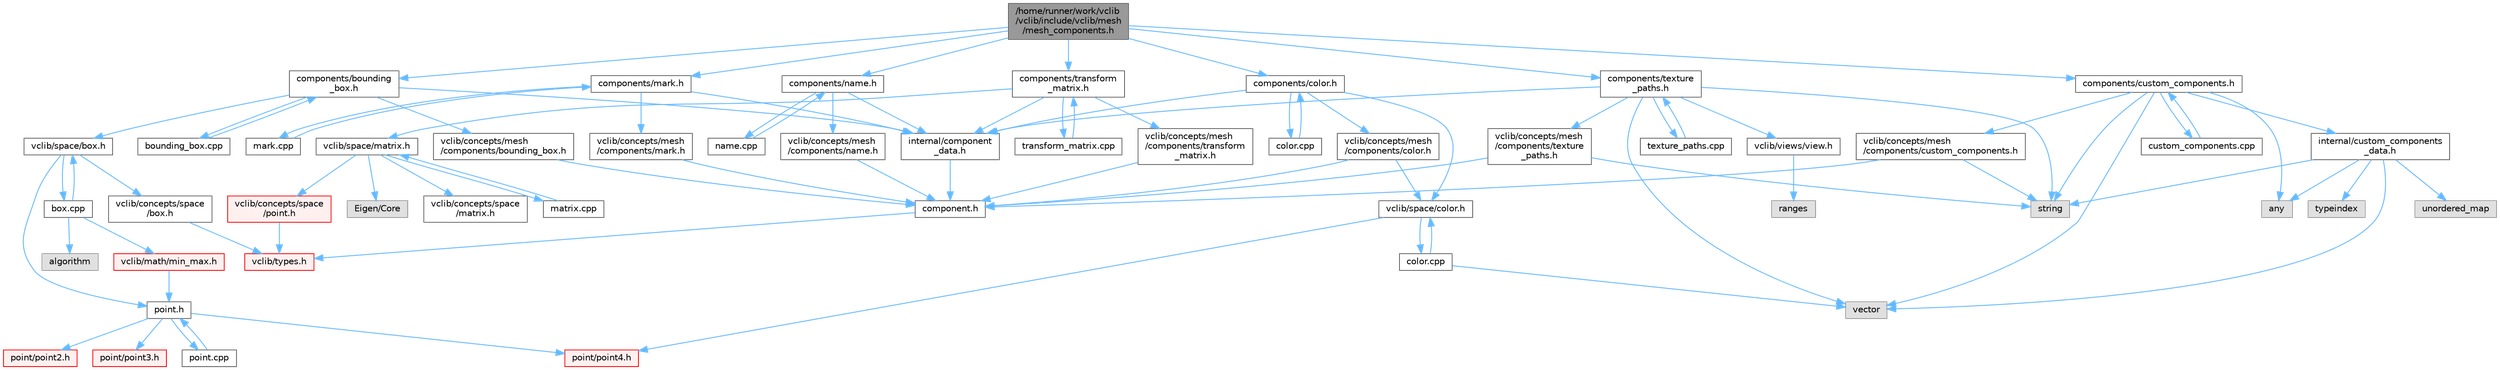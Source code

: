 digraph "/home/runner/work/vclib/vclib/include/vclib/mesh/mesh_components.h"
{
 // LATEX_PDF_SIZE
  bgcolor="transparent";
  edge [fontname=Helvetica,fontsize=10,labelfontname=Helvetica,labelfontsize=10];
  node [fontname=Helvetica,fontsize=10,shape=box,height=0.2,width=0.4];
  Node1 [label="/home/runner/work/vclib\l/vclib/include/vclib/mesh\l/mesh_components.h",height=0.2,width=0.4,color="gray40", fillcolor="grey60", style="filled", fontcolor="black",tooltip=" "];
  Node1 -> Node2 [color="steelblue1",style="solid"];
  Node2 [label="components/bounding\l_box.h",height=0.2,width=0.4,color="grey40", fillcolor="white", style="filled",URL="$mesh_2components_2bounding__box_8h.html",tooltip=" "];
  Node2 -> Node3 [color="steelblue1",style="solid"];
  Node3 [label="vclib/concepts/mesh\l/components/bounding_box.h",height=0.2,width=0.4,color="grey40", fillcolor="white", style="filled",URL="$concepts_2mesh_2components_2bounding__box_8h.html",tooltip=" "];
  Node3 -> Node4 [color="steelblue1",style="solid"];
  Node4 [label="component.h",height=0.2,width=0.4,color="grey40", fillcolor="white", style="filled",URL="$component_8h.html",tooltip=" "];
  Node4 -> Node5 [color="steelblue1",style="solid"];
  Node5 [label="vclib/types.h",height=0.2,width=0.4,color="red", fillcolor="#FFF0F0", style="filled",URL="$types_8h.html",tooltip=" "];
  Node2 -> Node16 [color="steelblue1",style="solid"];
  Node16 [label="vclib/space/box.h",height=0.2,width=0.4,color="grey40", fillcolor="white", style="filled",URL="$space_2box_8h.html",tooltip=" "];
  Node16 -> Node17 [color="steelblue1",style="solid"];
  Node17 [label="vclib/concepts/space\l/box.h",height=0.2,width=0.4,color="grey40", fillcolor="white", style="filled",URL="$concepts_2space_2box_8h.html",tooltip=" "];
  Node17 -> Node5 [color="steelblue1",style="solid"];
  Node16 -> Node18 [color="steelblue1",style="solid"];
  Node18 [label="point.h",height=0.2,width=0.4,color="grey40", fillcolor="white", style="filled",URL="$space_2point_8h.html",tooltip=" "];
  Node18 -> Node19 [color="steelblue1",style="solid"];
  Node19 [label="point/point2.h",height=0.2,width=0.4,color="red", fillcolor="#FFF0F0", style="filled",URL="$point2_8h.html",tooltip=" "];
  Node18 -> Node33 [color="steelblue1",style="solid"];
  Node33 [label="point/point3.h",height=0.2,width=0.4,color="red", fillcolor="#FFF0F0", style="filled",URL="$point3_8h.html",tooltip=" "];
  Node18 -> Node34 [color="steelblue1",style="solid"];
  Node34 [label="point/point4.h",height=0.2,width=0.4,color="red", fillcolor="#FFF0F0", style="filled",URL="$point4_8h.html",tooltip=" "];
  Node18 -> Node35 [color="steelblue1",style="solid"];
  Node35 [label="point.cpp",height=0.2,width=0.4,color="grey40", fillcolor="white", style="filled",URL="$point_8cpp.html",tooltip=" "];
  Node35 -> Node18 [color="steelblue1",style="solid"];
  Node16 -> Node36 [color="steelblue1",style="solid"];
  Node36 [label="box.cpp",height=0.2,width=0.4,color="grey40", fillcolor="white", style="filled",URL="$box_8cpp.html",tooltip=" "];
  Node36 -> Node16 [color="steelblue1",style="solid"];
  Node36 -> Node37 [color="steelblue1",style="solid"];
  Node37 [label="algorithm",height=0.2,width=0.4,color="grey60", fillcolor="#E0E0E0", style="filled",tooltip=" "];
  Node36 -> Node38 [color="steelblue1",style="solid"];
  Node38 [label="vclib/math/min_max.h",height=0.2,width=0.4,color="red", fillcolor="#FFF0F0", style="filled",URL="$min__max_8h.html",tooltip=" "];
  Node38 -> Node18 [color="steelblue1",style="solid"];
  Node2 -> Node40 [color="steelblue1",style="solid"];
  Node40 [label="internal/component\l_data.h",height=0.2,width=0.4,color="grey40", fillcolor="white", style="filled",URL="$component__data_8h.html",tooltip=" "];
  Node40 -> Node4 [color="steelblue1",style="solid"];
  Node2 -> Node41 [color="steelblue1",style="solid"];
  Node41 [label="bounding_box.cpp",height=0.2,width=0.4,color="grey40", fillcolor="white", style="filled",URL="$mesh_2components_2bounding__box_8cpp.html",tooltip=" "];
  Node41 -> Node2 [color="steelblue1",style="solid"];
  Node1 -> Node42 [color="steelblue1",style="solid"];
  Node42 [label="components/color.h",height=0.2,width=0.4,color="grey40", fillcolor="white", style="filled",URL="$mesh_2components_2color_8h.html",tooltip=" "];
  Node42 -> Node43 [color="steelblue1",style="solid"];
  Node43 [label="vclib/concepts/mesh\l/components/color.h",height=0.2,width=0.4,color="grey40", fillcolor="white", style="filled",URL="$concepts_2mesh_2components_2color_8h.html",tooltip=" "];
  Node43 -> Node44 [color="steelblue1",style="solid"];
  Node44 [label="vclib/space/color.h",height=0.2,width=0.4,color="grey40", fillcolor="white", style="filled",URL="$space_2color_8h.html",tooltip=" "];
  Node44 -> Node34 [color="steelblue1",style="solid"];
  Node44 -> Node45 [color="steelblue1",style="solid"];
  Node45 [label="color.cpp",height=0.2,width=0.4,color="grey40", fillcolor="white", style="filled",URL="$space_2color_8cpp.html",tooltip=" "];
  Node45 -> Node44 [color="steelblue1",style="solid"];
  Node45 -> Node46 [color="steelblue1",style="solid"];
  Node46 [label="vector",height=0.2,width=0.4,color="grey60", fillcolor="#E0E0E0", style="filled",tooltip=" "];
  Node43 -> Node4 [color="steelblue1",style="solid"];
  Node42 -> Node44 [color="steelblue1",style="solid"];
  Node42 -> Node40 [color="steelblue1",style="solid"];
  Node42 -> Node47 [color="steelblue1",style="solid"];
  Node47 [label="color.cpp",height=0.2,width=0.4,color="grey40", fillcolor="white", style="filled",URL="$mesh_2components_2color_8cpp.html",tooltip=" "];
  Node47 -> Node42 [color="steelblue1",style="solid"];
  Node1 -> Node48 [color="steelblue1",style="solid"];
  Node48 [label="components/custom_components.h",height=0.2,width=0.4,color="grey40", fillcolor="white", style="filled",URL="$mesh_2components_2custom__components_8h.html",tooltip=" "];
  Node48 -> Node49 [color="steelblue1",style="solid"];
  Node49 [label="any",height=0.2,width=0.4,color="grey60", fillcolor="#E0E0E0", style="filled",tooltip=" "];
  Node48 -> Node50 [color="steelblue1",style="solid"];
  Node50 [label="string",height=0.2,width=0.4,color="grey60", fillcolor="#E0E0E0", style="filled",tooltip=" "];
  Node48 -> Node46 [color="steelblue1",style="solid"];
  Node48 -> Node51 [color="steelblue1",style="solid"];
  Node51 [label="vclib/concepts/mesh\l/components/custom_components.h",height=0.2,width=0.4,color="grey40", fillcolor="white", style="filled",URL="$concepts_2mesh_2components_2custom__components_8h.html",tooltip=" "];
  Node51 -> Node4 [color="steelblue1",style="solid"];
  Node51 -> Node50 [color="steelblue1",style="solid"];
  Node48 -> Node52 [color="steelblue1",style="solid"];
  Node52 [label="internal/custom_components\l_data.h",height=0.2,width=0.4,color="grey40", fillcolor="white", style="filled",URL="$custom__components__data_8h.html",tooltip=" "];
  Node52 -> Node49 [color="steelblue1",style="solid"];
  Node52 -> Node50 [color="steelblue1",style="solid"];
  Node52 -> Node53 [color="steelblue1",style="solid"];
  Node53 [label="unordered_map",height=0.2,width=0.4,color="grey60", fillcolor="#E0E0E0", style="filled",tooltip=" "];
  Node52 -> Node46 [color="steelblue1",style="solid"];
  Node52 -> Node54 [color="steelblue1",style="solid"];
  Node54 [label="typeindex",height=0.2,width=0.4,color="grey60", fillcolor="#E0E0E0", style="filled",tooltip=" "];
  Node48 -> Node55 [color="steelblue1",style="solid"];
  Node55 [label="custom_components.cpp",height=0.2,width=0.4,color="grey40", fillcolor="white", style="filled",URL="$custom__components_8cpp.html",tooltip=" "];
  Node55 -> Node48 [color="steelblue1",style="solid"];
  Node1 -> Node56 [color="steelblue1",style="solid"];
  Node56 [label="components/mark.h",height=0.2,width=0.4,color="grey40", fillcolor="white", style="filled",URL="$mesh_2components_2mark_8h.html",tooltip=" "];
  Node56 -> Node57 [color="steelblue1",style="solid"];
  Node57 [label="vclib/concepts/mesh\l/components/mark.h",height=0.2,width=0.4,color="grey40", fillcolor="white", style="filled",URL="$concepts_2mesh_2components_2mark_8h.html",tooltip=" "];
  Node57 -> Node4 [color="steelblue1",style="solid"];
  Node56 -> Node40 [color="steelblue1",style="solid"];
  Node56 -> Node58 [color="steelblue1",style="solid"];
  Node58 [label="mark.cpp",height=0.2,width=0.4,color="grey40", fillcolor="white", style="filled",URL="$mark_8cpp.html",tooltip=" "];
  Node58 -> Node56 [color="steelblue1",style="solid"];
  Node1 -> Node59 [color="steelblue1",style="solid"];
  Node59 [label="components/name.h",height=0.2,width=0.4,color="grey40", fillcolor="white", style="filled",URL="$mesh_2components_2name_8h.html",tooltip=" "];
  Node59 -> Node60 [color="steelblue1",style="solid"];
  Node60 [label="vclib/concepts/mesh\l/components/name.h",height=0.2,width=0.4,color="grey40", fillcolor="white", style="filled",URL="$concepts_2mesh_2components_2name_8h.html",tooltip=" "];
  Node60 -> Node4 [color="steelblue1",style="solid"];
  Node59 -> Node40 [color="steelblue1",style="solid"];
  Node59 -> Node61 [color="steelblue1",style="solid"];
  Node61 [label="name.cpp",height=0.2,width=0.4,color="grey40", fillcolor="white", style="filled",URL="$name_8cpp.html",tooltip=" "];
  Node61 -> Node59 [color="steelblue1",style="solid"];
  Node1 -> Node62 [color="steelblue1",style="solid"];
  Node62 [label="components/texture\l_paths.h",height=0.2,width=0.4,color="grey40", fillcolor="white", style="filled",URL="$mesh_2components_2texture__paths_8h.html",tooltip=" "];
  Node62 -> Node50 [color="steelblue1",style="solid"];
  Node62 -> Node46 [color="steelblue1",style="solid"];
  Node62 -> Node63 [color="steelblue1",style="solid"];
  Node63 [label="vclib/concepts/mesh\l/components/texture\l_paths.h",height=0.2,width=0.4,color="grey40", fillcolor="white", style="filled",URL="$concepts_2mesh_2components_2texture__paths_8h.html",tooltip=" "];
  Node63 -> Node4 [color="steelblue1",style="solid"];
  Node63 -> Node50 [color="steelblue1",style="solid"];
  Node62 -> Node64 [color="steelblue1",style="solid"];
  Node64 [label="vclib/views/view.h",height=0.2,width=0.4,color="grey40", fillcolor="white", style="filled",URL="$view_8h.html",tooltip=" "];
  Node64 -> Node65 [color="steelblue1",style="solid"];
  Node65 [label="ranges",height=0.2,width=0.4,color="grey60", fillcolor="#E0E0E0", style="filled",tooltip=" "];
  Node62 -> Node40 [color="steelblue1",style="solid"];
  Node62 -> Node66 [color="steelblue1",style="solid"];
  Node66 [label="texture_paths.cpp",height=0.2,width=0.4,color="grey40", fillcolor="white", style="filled",URL="$texture__paths_8cpp.html",tooltip=" "];
  Node66 -> Node62 [color="steelblue1",style="solid"];
  Node1 -> Node67 [color="steelblue1",style="solid"];
  Node67 [label="components/transform\l_matrix.h",height=0.2,width=0.4,color="grey40", fillcolor="white", style="filled",URL="$mesh_2components_2transform__matrix_8h.html",tooltip=" "];
  Node67 -> Node68 [color="steelblue1",style="solid"];
  Node68 [label="vclib/concepts/mesh\l/components/transform\l_matrix.h",height=0.2,width=0.4,color="grey40", fillcolor="white", style="filled",URL="$concepts_2mesh_2components_2transform__matrix_8h.html",tooltip=" "];
  Node68 -> Node4 [color="steelblue1",style="solid"];
  Node67 -> Node69 [color="steelblue1",style="solid"];
  Node69 [label="vclib/space/matrix.h",height=0.2,width=0.4,color="grey40", fillcolor="white", style="filled",URL="$space_2matrix_8h.html",tooltip=" "];
  Node69 -> Node22 [color="steelblue1",style="solid"];
  Node22 [label="Eigen/Core",height=0.2,width=0.4,color="grey60", fillcolor="#E0E0E0", style="filled",tooltip=" "];
  Node69 -> Node70 [color="steelblue1",style="solid"];
  Node70 [label="vclib/concepts/space\l/matrix.h",height=0.2,width=0.4,color="grey40", fillcolor="white", style="filled",URL="$concepts_2space_2matrix_8h.html",tooltip=" "];
  Node69 -> Node24 [color="steelblue1",style="solid"];
  Node24 [label="vclib/concepts/space\l/point.h",height=0.2,width=0.4,color="red", fillcolor="#FFF0F0", style="filled",URL="$concepts_2space_2point_8h.html",tooltip=" "];
  Node24 -> Node5 [color="steelblue1",style="solid"];
  Node69 -> Node71 [color="steelblue1",style="solid"];
  Node71 [label="matrix.cpp",height=0.2,width=0.4,color="grey40", fillcolor="white", style="filled",URL="$matrix_8cpp.html",tooltip=" "];
  Node71 -> Node69 [color="steelblue1",style="solid"];
  Node67 -> Node40 [color="steelblue1",style="solid"];
  Node67 -> Node72 [color="steelblue1",style="solid"];
  Node72 [label="transform_matrix.cpp",height=0.2,width=0.4,color="grey40", fillcolor="white", style="filled",URL="$transform__matrix_8cpp.html",tooltip=" "];
  Node72 -> Node67 [color="steelblue1",style="solid"];
}
